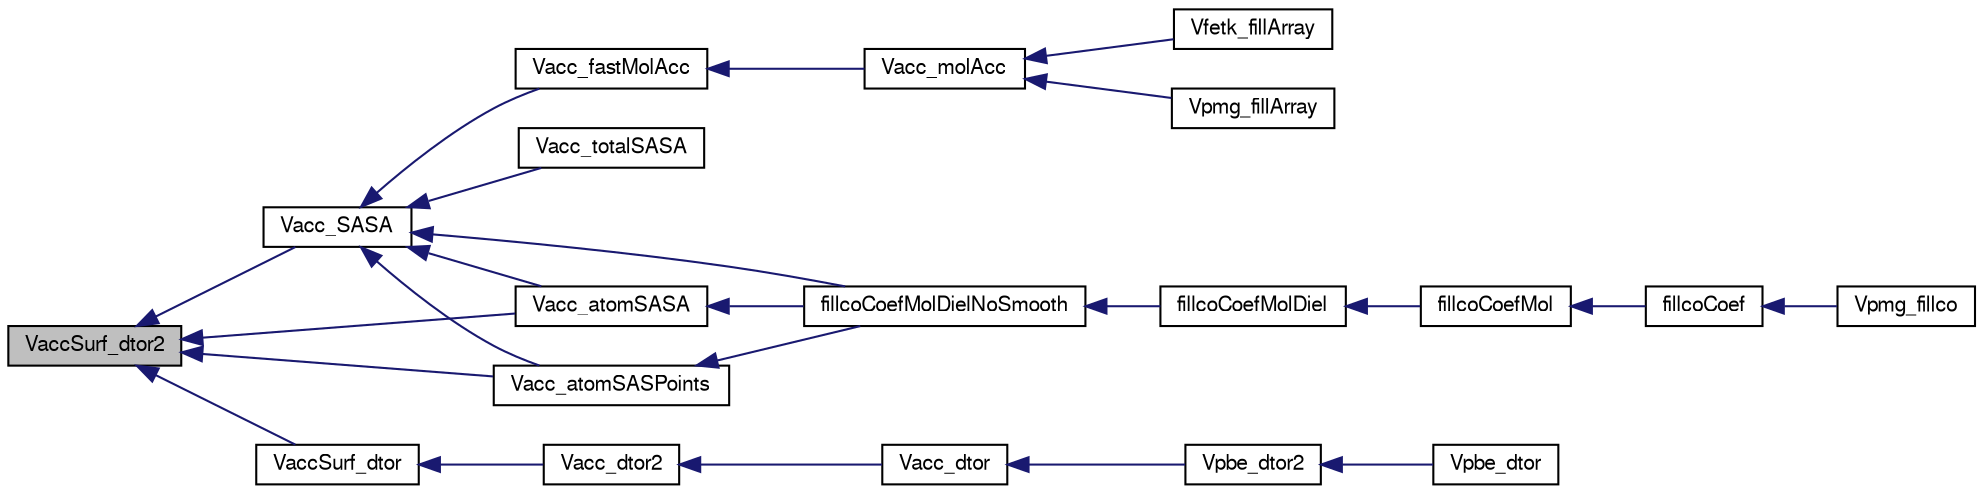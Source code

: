 digraph "VaccSurf_dtor2"
{
  edge [fontname="FreeSans",fontsize="10",labelfontname="FreeSans",labelfontsize="10"];
  node [fontname="FreeSans",fontsize="10",shape=record];
  rankdir="LR";
  Node1 [label="VaccSurf_dtor2",height=0.2,width=0.4,color="black", fillcolor="grey75", style="filled" fontcolor="black"];
  Node1 -> Node2 [dir="back",color="midnightblue",fontsize="10",style="solid",fontname="FreeSans"];
  Node2 [label="Vacc_SASA",height=0.2,width=0.4,color="black", fillcolor="white", style="filled",URL="$group___vacc.html#gad2041f50041470d01e00a17f18b5b6c2",tooltip="Build the solvent accessible surface (SAS) and calculate the solvent accessible surface area..."];
  Node2 -> Node3 [dir="back",color="midnightblue",fontsize="10",style="solid",fontname="FreeSans"];
  Node3 [label="Vacc_fastMolAcc",height=0.2,width=0.4,color="black", fillcolor="white", style="filled",URL="$group___vacc.html#gace3cf23d10bbc818a28b212ef5c94f84",tooltip="Report molecular accessibility quickly."];
  Node3 -> Node4 [dir="back",color="midnightblue",fontsize="10",style="solid",fontname="FreeSans"];
  Node4 [label="Vacc_molAcc",height=0.2,width=0.4,color="black", fillcolor="white", style="filled",URL="$group___vacc.html#ga31a47b0e2a3e828ab38802dbebb07415",tooltip="Report molecular accessibility."];
  Node4 -> Node5 [dir="back",color="midnightblue",fontsize="10",style="solid",fontname="FreeSans"];
  Node5 [label="Vfetk_fillArray",height=0.2,width=0.4,color="black", fillcolor="white", style="filled",URL="$group___vfetk.html#gab568aa48a9072ad4fe3007a181affda1",tooltip="Fill an array with the specified data."];
  Node4 -> Node6 [dir="back",color="midnightblue",fontsize="10",style="solid",fontname="FreeSans"];
  Node6 [label="Vpmg_fillArray",height=0.2,width=0.4,color="black", fillcolor="white", style="filled",URL="$group___vpmg.html#ga11ed702159c3c6ee7d89c9d0bcdee240",tooltip="Fill the specified array with accessibility values."];
  Node2 -> Node7 [dir="back",color="midnightblue",fontsize="10",style="solid",fontname="FreeSans"];
  Node7 [label="Vacc_totalSASA",height=0.2,width=0.4,color="black", fillcolor="white", style="filled",URL="$group___vacc.html#ga6e6925112665279c1b237f792c595e82",tooltip="Return the total solvent accessible surface area (SASA)"];
  Node2 -> Node8 [dir="back",color="midnightblue",fontsize="10",style="solid",fontname="FreeSans"];
  Node8 [label="Vacc_atomSASA",height=0.2,width=0.4,color="black", fillcolor="white", style="filled",URL="$group___vacc.html#ga9913f912bca5c71ba11ef9aefe7c390c",tooltip="Return the atomic solvent accessible surface area (SASA)"];
  Node8 -> Node9 [dir="back",color="midnightblue",fontsize="10",style="solid",fontname="FreeSans"];
  Node9 [label="fillcoCoefMolDielNoSmooth",height=0.2,width=0.4,color="black", fillcolor="white", style="filled",URL="$vpmg_8c.html#adf9fff114eed3d5d94f3adbbf9527483",tooltip="Fill differential operator coefficient arrays from a molecular surface calculation without smoothing..."];
  Node9 -> Node10 [dir="back",color="midnightblue",fontsize="10",style="solid",fontname="FreeSans"];
  Node10 [label="fillcoCoefMolDiel",height=0.2,width=0.4,color="black", fillcolor="white", style="filled",URL="$vpmg_8c.html#a34484f0f2f254b954abf20c5a98ab9d4",tooltip="Fill differential operator coefficient arrays from a molecular surface calculation."];
  Node10 -> Node11 [dir="back",color="midnightblue",fontsize="10",style="solid",fontname="FreeSans"];
  Node11 [label="fillcoCoefMol",height=0.2,width=0.4,color="black", fillcolor="white", style="filled",URL="$vpmg_8c.html#a62617829770eaed11c159947453e457c",tooltip="Fill operator coefficient arrays from a molecular surface calculation."];
  Node11 -> Node12 [dir="back",color="midnightblue",fontsize="10",style="solid",fontname="FreeSans"];
  Node12 [label="fillcoCoef",height=0.2,width=0.4,color="black", fillcolor="white", style="filled",URL="$vpmg_8c.html#a169088d2631112390e9699d0ff25ab0a",tooltip="Top-level driver to fill all operator coefficient arrays."];
  Node12 -> Node13 [dir="back",color="midnightblue",fontsize="10",style="solid",fontname="FreeSans"];
  Node13 [label="Vpmg_fillco",height=0.2,width=0.4,color="black", fillcolor="white", style="filled",URL="$group___vpmg.html#gaf117af16d5e9c5bd4e557a69ec1eb73a",tooltip="Fill the coefficient arrays prior to solving the equation."];
  Node2 -> Node14 [dir="back",color="midnightblue",fontsize="10",style="solid",fontname="FreeSans"];
  Node14 [label="Vacc_atomSASPoints",height=0.2,width=0.4,color="black", fillcolor="white", style="filled",URL="$group___vacc.html#gaa1b76ea181d5f3a3ddb2b890e470cb3f",tooltip="Get the set of points for this atom&#39;s solvent-accessible surface."];
  Node14 -> Node9 [dir="back",color="midnightblue",fontsize="10",style="solid",fontname="FreeSans"];
  Node2 -> Node9 [dir="back",color="midnightblue",fontsize="10",style="solid",fontname="FreeSans"];
  Node1 -> Node8 [dir="back",color="midnightblue",fontsize="10",style="solid",fontname="FreeSans"];
  Node1 -> Node15 [dir="back",color="midnightblue",fontsize="10",style="solid",fontname="FreeSans"];
  Node15 [label="VaccSurf_dtor",height=0.2,width=0.4,color="black", fillcolor="white", style="filled",URL="$group___vacc.html#ga5003e8d450871925b69285ab1e496223",tooltip="Destroy the surface object and free its memory."];
  Node15 -> Node16 [dir="back",color="midnightblue",fontsize="10",style="solid",fontname="FreeSans"];
  Node16 [label="Vacc_dtor2",height=0.2,width=0.4,color="black", fillcolor="white", style="filled",URL="$group___vacc.html#gafbaff1e0f31889f5a62f084dea36b7f5",tooltip="FORTRAN stub to destroy object."];
  Node16 -> Node17 [dir="back",color="midnightblue",fontsize="10",style="solid",fontname="FreeSans"];
  Node17 [label="Vacc_dtor",height=0.2,width=0.4,color="black", fillcolor="white", style="filled",URL="$group___vacc.html#ga697b07a8288640f4514599476d5a7bcd",tooltip="Destroy object."];
  Node17 -> Node18 [dir="back",color="midnightblue",fontsize="10",style="solid",fontname="FreeSans"];
  Node18 [label="Vpbe_dtor2",height=0.2,width=0.4,color="black", fillcolor="white", style="filled",URL="$group___vpbe.html#ga27dfbf2db7d106d930703ce518ffa823",tooltip="FORTRAN stub object destructor."];
  Node18 -> Node19 [dir="back",color="midnightblue",fontsize="10",style="solid",fontname="FreeSans"];
  Node19 [label="Vpbe_dtor",height=0.2,width=0.4,color="black", fillcolor="white", style="filled",URL="$group___vpbe.html#ga5181e1ad561ce39b8c86dfe280fe40d6",tooltip="Object destructor."];
  Node1 -> Node14 [dir="back",color="midnightblue",fontsize="10",style="solid",fontname="FreeSans"];
}

